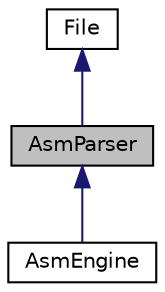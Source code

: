 digraph "AsmParser"
{
  edge [fontname="Helvetica",fontsize="10",labelfontname="Helvetica",labelfontsize="10"];
  node [fontname="Helvetica",fontsize="10",shape=record];
  Node1 [label="AsmParser",height=0.2,width=0.4,color="black", fillcolor="grey75", style="filled", fontcolor="black"];
  Node2 -> Node1 [dir="back",color="midnightblue",fontsize="10",style="solid"];
  Node2 [label="File",height=0.2,width=0.4,color="black", fillcolor="white", style="filled",URL="$class_file.html"];
  Node1 -> Node3 [dir="back",color="midnightblue",fontsize="10",style="solid"];
  Node3 [label="AsmEngine",height=0.2,width=0.4,color="black", fillcolor="white", style="filled",URL="$class_asm_engine.html"];
}
